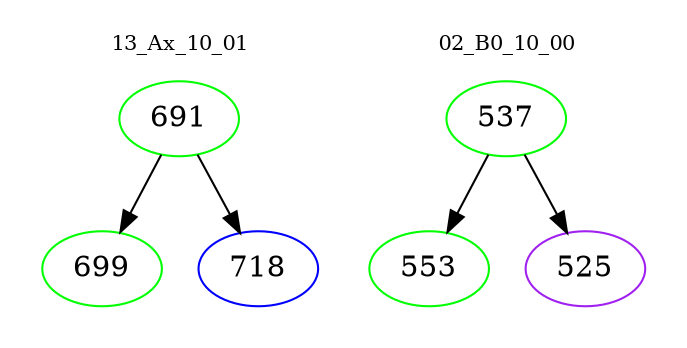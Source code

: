 digraph{
subgraph cluster_0 {
color = white
label = "13_Ax_10_01";
fontsize=10;
T0_691 [label="691", color="green"]
T0_691 -> T0_699 [color="black"]
T0_699 [label="699", color="green"]
T0_691 -> T0_718 [color="black"]
T0_718 [label="718", color="blue"]
}
subgraph cluster_1 {
color = white
label = "02_B0_10_00";
fontsize=10;
T1_537 [label="537", color="green"]
T1_537 -> T1_553 [color="black"]
T1_553 [label="553", color="green"]
T1_537 -> T1_525 [color="black"]
T1_525 [label="525", color="purple"]
}
}
